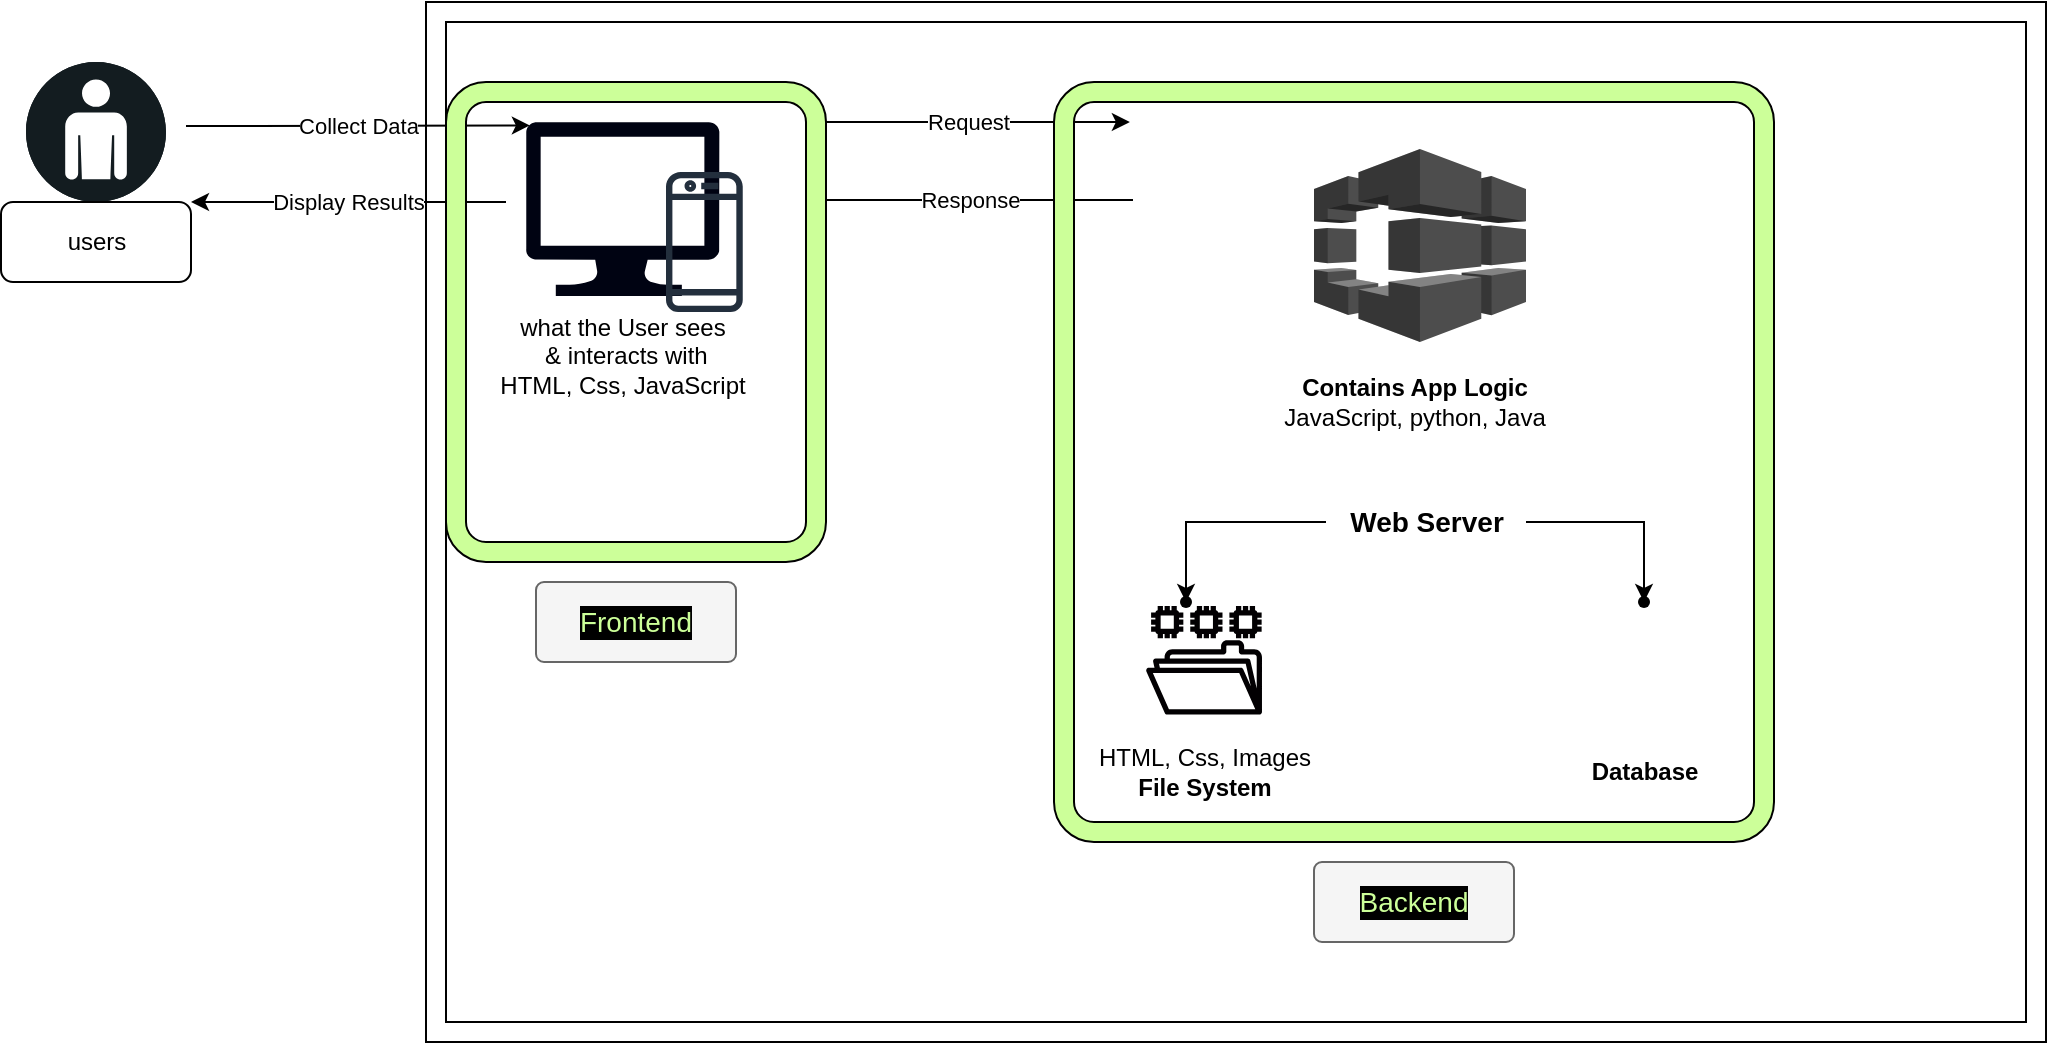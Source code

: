 <mxfile version="20.7.4" type="github"><diagram id="hIhORV18lqFL8jsB25z2" name="‫עמוד-1‬"><mxGraphModel dx="1275" dy="544" grid="1" gridSize="10" guides="1" tooltips="1" connect="1" arrows="1" fold="1" page="1" pageScale="1" pageWidth="3000" pageHeight="1000" math="0" shadow="0"><root><mxCell id="0"/><mxCell id="1" parent="0"/><mxCell id="jKizmjM9I2cJXeQCZ9uv-1" value="" style="fillColor=#131c20;verticalLabelPosition=bottom;sketch=0;html=1;strokeColor=#ffffff;verticalAlign=top;align=center;points=[[0.145,0.145,0],[0.5,0,0],[0.855,0.145,0],[1,0.5,0],[0.855,0.855,0],[0.5,1,0],[0.145,0.855,0],[0,0.5,0]];pointerEvents=1;shape=mxgraph.cisco_safe.compositeIcon;bgIcon=ellipse;resIcon=mxgraph.cisco_safe.capability.user;" vertex="1" parent="1"><mxGeometry x="40" y="90" width="70" height="70" as="geometry"/></mxCell><mxCell id="jKizmjM9I2cJXeQCZ9uv-2" value="users" style="rounded=1;whiteSpace=wrap;html=1;" vertex="1" parent="1"><mxGeometry x="27.5" y="160" width="95" height="40" as="geometry"/></mxCell><mxCell id="jKizmjM9I2cJXeQCZ9uv-3" value="" style="verticalLabelPosition=bottom;verticalAlign=top;html=1;shape=mxgraph.basic.frame;dx=10;whiteSpace=wrap;" vertex="1" parent="1"><mxGeometry x="240" y="60" width="810" height="520" as="geometry"/></mxCell><mxCell id="jKizmjM9I2cJXeQCZ9uv-4" value="" style="sketch=0;aspect=fixed;pointerEvents=1;shadow=0;dashed=0;html=1;strokeColor=none;labelPosition=center;verticalLabelPosition=bottom;verticalAlign=top;align=center;fillColor=#000312;shape=mxgraph.azure.computer" vertex="1" parent="1"><mxGeometry x="290" y="120" width="96.67" height="87" as="geometry"/></mxCell><mxCell id="jKizmjM9I2cJXeQCZ9uv-5" value="" style="sketch=0;outlineConnect=0;fontColor=#232F3E;gradientColor=none;fillColor=#232F3D;strokeColor=none;dashed=0;verticalLabelPosition=bottom;verticalAlign=top;align=center;html=1;fontSize=12;fontStyle=0;aspect=fixed;pointerEvents=1;shape=mxgraph.aws4.mobile_client;" vertex="1" parent="1"><mxGeometry x="360" y="143.5" width="38.37" height="73" as="geometry"/></mxCell><mxCell id="jKizmjM9I2cJXeQCZ9uv-7" value="" style="endArrow=classic;html=1;rounded=0;entryX=0.02;entryY=0.02;entryDx=0;entryDy=0;entryPerimeter=0;" edge="1" parent="1" target="jKizmjM9I2cJXeQCZ9uv-4"><mxGeometry relative="1" as="geometry"><mxPoint x="120" y="122" as="sourcePoint"/><mxPoint x="290.003" y="131.74" as="targetPoint"/><Array as="points"/></mxGeometry></mxCell><mxCell id="jKizmjM9I2cJXeQCZ9uv-8" value="Collect Data" style="edgeLabel;resizable=0;html=1;align=center;verticalAlign=middle;fillColor=#131c20;" connectable="0" vertex="1" parent="jKizmjM9I2cJXeQCZ9uv-7"><mxGeometry relative="1" as="geometry"/></mxCell><mxCell id="jKizmjM9I2cJXeQCZ9uv-9" value="" style="endArrow=classic;html=1;rounded=0;entryX=1;entryY=0;entryDx=0;entryDy=0;" edge="1" parent="1" target="jKizmjM9I2cJXeQCZ9uv-2"><mxGeometry relative="1" as="geometry"><mxPoint x="280" y="160" as="sourcePoint"/><mxPoint x="120" y="150" as="targetPoint"/></mxGeometry></mxCell><mxCell id="jKizmjM9I2cJXeQCZ9uv-10" value="Display Results" style="edgeLabel;resizable=0;html=1;align=center;verticalAlign=middle;fillColor=#131c20;" connectable="0" vertex="1" parent="jKizmjM9I2cJXeQCZ9uv-9"><mxGeometry relative="1" as="geometry"/></mxCell><mxCell id="jKizmjM9I2cJXeQCZ9uv-14" value="what the User sees&lt;br&gt;&amp;nbsp;&amp;amp; interacts with&lt;br&gt;HTML, Css, JavaScript&lt;br&gt;" style="text;html=1;align=center;verticalAlign=middle;resizable=0;points=[];autosize=1;strokeColor=none;fillColor=none;" vertex="1" parent="1"><mxGeometry x="263.34" y="207" width="150" height="60" as="geometry"/></mxCell><mxCell id="jKizmjM9I2cJXeQCZ9uv-17" value="" style="sketch=0;outlineConnect=0;fontColor=#232F3E;gradientColor=none;fillColor=#020002;strokeColor=none;dashed=0;verticalLabelPosition=bottom;verticalAlign=top;align=center;html=1;fontSize=12;fontStyle=0;aspect=fixed;pointerEvents=1;shape=mxgraph.aws4.file_system;" vertex="1" parent="1"><mxGeometry x="600" y="362" width="58" height="54.28" as="geometry"/></mxCell><mxCell id="jKizmjM9I2cJXeQCZ9uv-18" value="HTML, Css, Images&lt;br&gt;&lt;b&gt;File System&lt;/b&gt;" style="text;html=1;align=center;verticalAlign=middle;resizable=0;points=[];autosize=1;strokeColor=none;fillColor=none;" vertex="1" parent="1"><mxGeometry x="564" y="425" width="130" height="40" as="geometry"/></mxCell><mxCell id="jKizmjM9I2cJXeQCZ9uv-20" value="" style="shape=image;html=1;verticalAlign=top;verticalLabelPosition=bottom;labelBackgroundColor=#ffffff;imageAspect=0;aspect=fixed;image=https://cdn0.iconfinder.com/data/icons/evericons-24px-vol-2/24/database-128.png;fontColor=none;fillColor=#020002;" vertex="1" parent="1"><mxGeometry x="820" y="362" width="58" height="58" as="geometry"/></mxCell><mxCell id="jKizmjM9I2cJXeQCZ9uv-21" value="&lt;b&gt;Database&lt;/b&gt;" style="text;html=1;align=center;verticalAlign=middle;resizable=0;points=[];autosize=1;strokeColor=none;fillColor=none;fontColor=none;" vertex="1" parent="1"><mxGeometry x="809" y="430" width="80" height="30" as="geometry"/></mxCell><mxCell id="jKizmjM9I2cJXeQCZ9uv-30" value="&lt;b&gt;Contains App Logic&lt;/b&gt;&lt;br&gt;JavaScript, python, Java" style="text;html=1;align=center;verticalAlign=middle;resizable=0;points=[];autosize=1;strokeColor=none;fillColor=none;fontColor=none;" vertex="1" parent="1"><mxGeometry x="659" y="240" width="150" height="40" as="geometry"/></mxCell><mxCell id="jKizmjM9I2cJXeQCZ9uv-31" value="" style="endArrow=classic;html=1;rounded=0;entryX=0.02;entryY=0.02;entryDx=0;entryDy=0;entryPerimeter=0;" edge="1" parent="1"><mxGeometry relative="1" as="geometry"><mxPoint x="430" y="120" as="sourcePoint"/><mxPoint x="591.933" y="120.0" as="targetPoint"/><Array as="points"/></mxGeometry></mxCell><mxCell id="jKizmjM9I2cJXeQCZ9uv-32" value="Request" style="edgeLabel;resizable=0;html=1;align=center;verticalAlign=middle;fillColor=#131c20;" connectable="0" vertex="1" parent="jKizmjM9I2cJXeQCZ9uv-31"><mxGeometry relative="1" as="geometry"/></mxCell><mxCell id="jKizmjM9I2cJXeQCZ9uv-33" value="" style="endArrow=classic;html=1;rounded=0;entryX=1;entryY=0;entryDx=0;entryDy=0;" edge="1" parent="1"><mxGeometry relative="1" as="geometry"><mxPoint x="593.5" y="159.05" as="sourcePoint"/><mxPoint x="430" y="159.05" as="targetPoint"/></mxGeometry></mxCell><mxCell id="jKizmjM9I2cJXeQCZ9uv-34" value="Response" style="edgeLabel;resizable=0;html=1;align=center;verticalAlign=middle;fillColor=#131c20;" connectable="0" vertex="1" parent="jKizmjM9I2cJXeQCZ9uv-33"><mxGeometry relative="1" as="geometry"/></mxCell><mxCell id="jKizmjM9I2cJXeQCZ9uv-50" value="" style="edgeStyle=orthogonalEdgeStyle;rounded=0;orthogonalLoop=1;jettySize=auto;html=1;fontSize=14;fontColor=none;" edge="1" parent="1" source="jKizmjM9I2cJXeQCZ9uv-35" target="jKizmjM9I2cJXeQCZ9uv-49"><mxGeometry relative="1" as="geometry"/></mxCell><mxCell id="jKizmjM9I2cJXeQCZ9uv-52" value="" style="edgeStyle=orthogonalEdgeStyle;rounded=0;orthogonalLoop=1;jettySize=auto;html=1;fontSize=14;fontColor=none;" edge="1" parent="1" source="jKizmjM9I2cJXeQCZ9uv-35" target="jKizmjM9I2cJXeQCZ9uv-51"><mxGeometry relative="1" as="geometry"/></mxCell><mxCell id="jKizmjM9I2cJXeQCZ9uv-35" value="&lt;b&gt;&lt;font style=&quot;font-size: 14px;&quot;&gt;Web Server&lt;/font&gt;&lt;/b&gt;" style="text;html=1;align=center;verticalAlign=middle;resizable=0;points=[];autosize=1;strokeColor=none;fillColor=none;fontColor=none;" vertex="1" parent="1"><mxGeometry x="690" y="305" width="100" height="30" as="geometry"/></mxCell><mxCell id="jKizmjM9I2cJXeQCZ9uv-49" value="" style="shape=waypoint;sketch=0;size=6;pointerEvents=1;points=[];fillColor=none;resizable=0;rotatable=0;perimeter=centerPerimeter;snapToPoint=1;labelBackgroundColor=#000000;fontSize=14;fontColor=none;" vertex="1" parent="1"><mxGeometry x="829" y="340" width="40" height="40" as="geometry"/></mxCell><mxCell id="jKizmjM9I2cJXeQCZ9uv-51" value="" style="shape=waypoint;sketch=0;size=6;pointerEvents=1;points=[];fillColor=none;resizable=0;rotatable=0;perimeter=centerPerimeter;snapToPoint=1;labelBackgroundColor=#000000;fontSize=14;fontColor=none;" vertex="1" parent="1"><mxGeometry x="600" y="340" width="40" height="40" as="geometry"/></mxCell><mxCell id="jKizmjM9I2cJXeQCZ9uv-61" value="&lt;font color=&quot;#ccff99&quot;&gt;Backend&lt;/font&gt;" style="rounded=1;arcSize=10;whiteSpace=wrap;html=1;align=center;labelBackgroundColor=#000000;fontSize=14;fillColor=#f5f5f5;fontColor=#333333;strokeColor=#666666;" vertex="1" parent="1"><mxGeometry x="684" y="490" width="100" height="40" as="geometry"/></mxCell><mxCell id="jKizmjM9I2cJXeQCZ9uv-62" value="" style="verticalLabelPosition=bottom;verticalAlign=top;html=1;shape=mxgraph.basic.rounded_frame;dx=10;whiteSpace=wrap;labelBackgroundColor=#FFFFFF;fontSize=14;fontColor=#CCFF99;fillColor=#CCFF99;" vertex="1" parent="1"><mxGeometry x="250" y="100" width="190" height="240" as="geometry"/></mxCell><mxCell id="jKizmjM9I2cJXeQCZ9uv-65" value="&lt;font color=&quot;#ccff99&quot;&gt;Frontend&lt;br&gt;&lt;/font&gt;" style="rounded=1;arcSize=10;whiteSpace=wrap;html=1;align=center;labelBackgroundColor=#000000;fontSize=14;fillColor=#f5f5f5;fontColor=#333333;strokeColor=#666666;" vertex="1" parent="1"><mxGeometry x="295" y="350" width="100" height="40" as="geometry"/></mxCell><mxCell id="jKizmjM9I2cJXeQCZ9uv-66" value="" style="verticalLabelPosition=bottom;verticalAlign=top;html=1;shape=mxgraph.basic.rounded_frame;dx=10;whiteSpace=wrap;labelBackgroundColor=#FFFFFF;fontSize=14;fontColor=#CCFF99;fillColor=#CCFF99;" vertex="1" parent="1"><mxGeometry x="554" y="100" width="360" height="380" as="geometry"/></mxCell><mxCell id="jKizmjM9I2cJXeQCZ9uv-69" value="" style="outlineConnect=0;dashed=0;verticalLabelPosition=bottom;verticalAlign=top;align=center;html=1;shape=mxgraph.aws3.codebuild;fillColor=#4D4D4D;gradientColor=none;labelBackgroundColor=#FFFFFF;fontSize=14;fontColor=#CCFF99;" vertex="1" parent="1"><mxGeometry x="684" y="133.5" width="106" height="96.5" as="geometry"/></mxCell></root></mxGraphModel></diagram></mxfile>